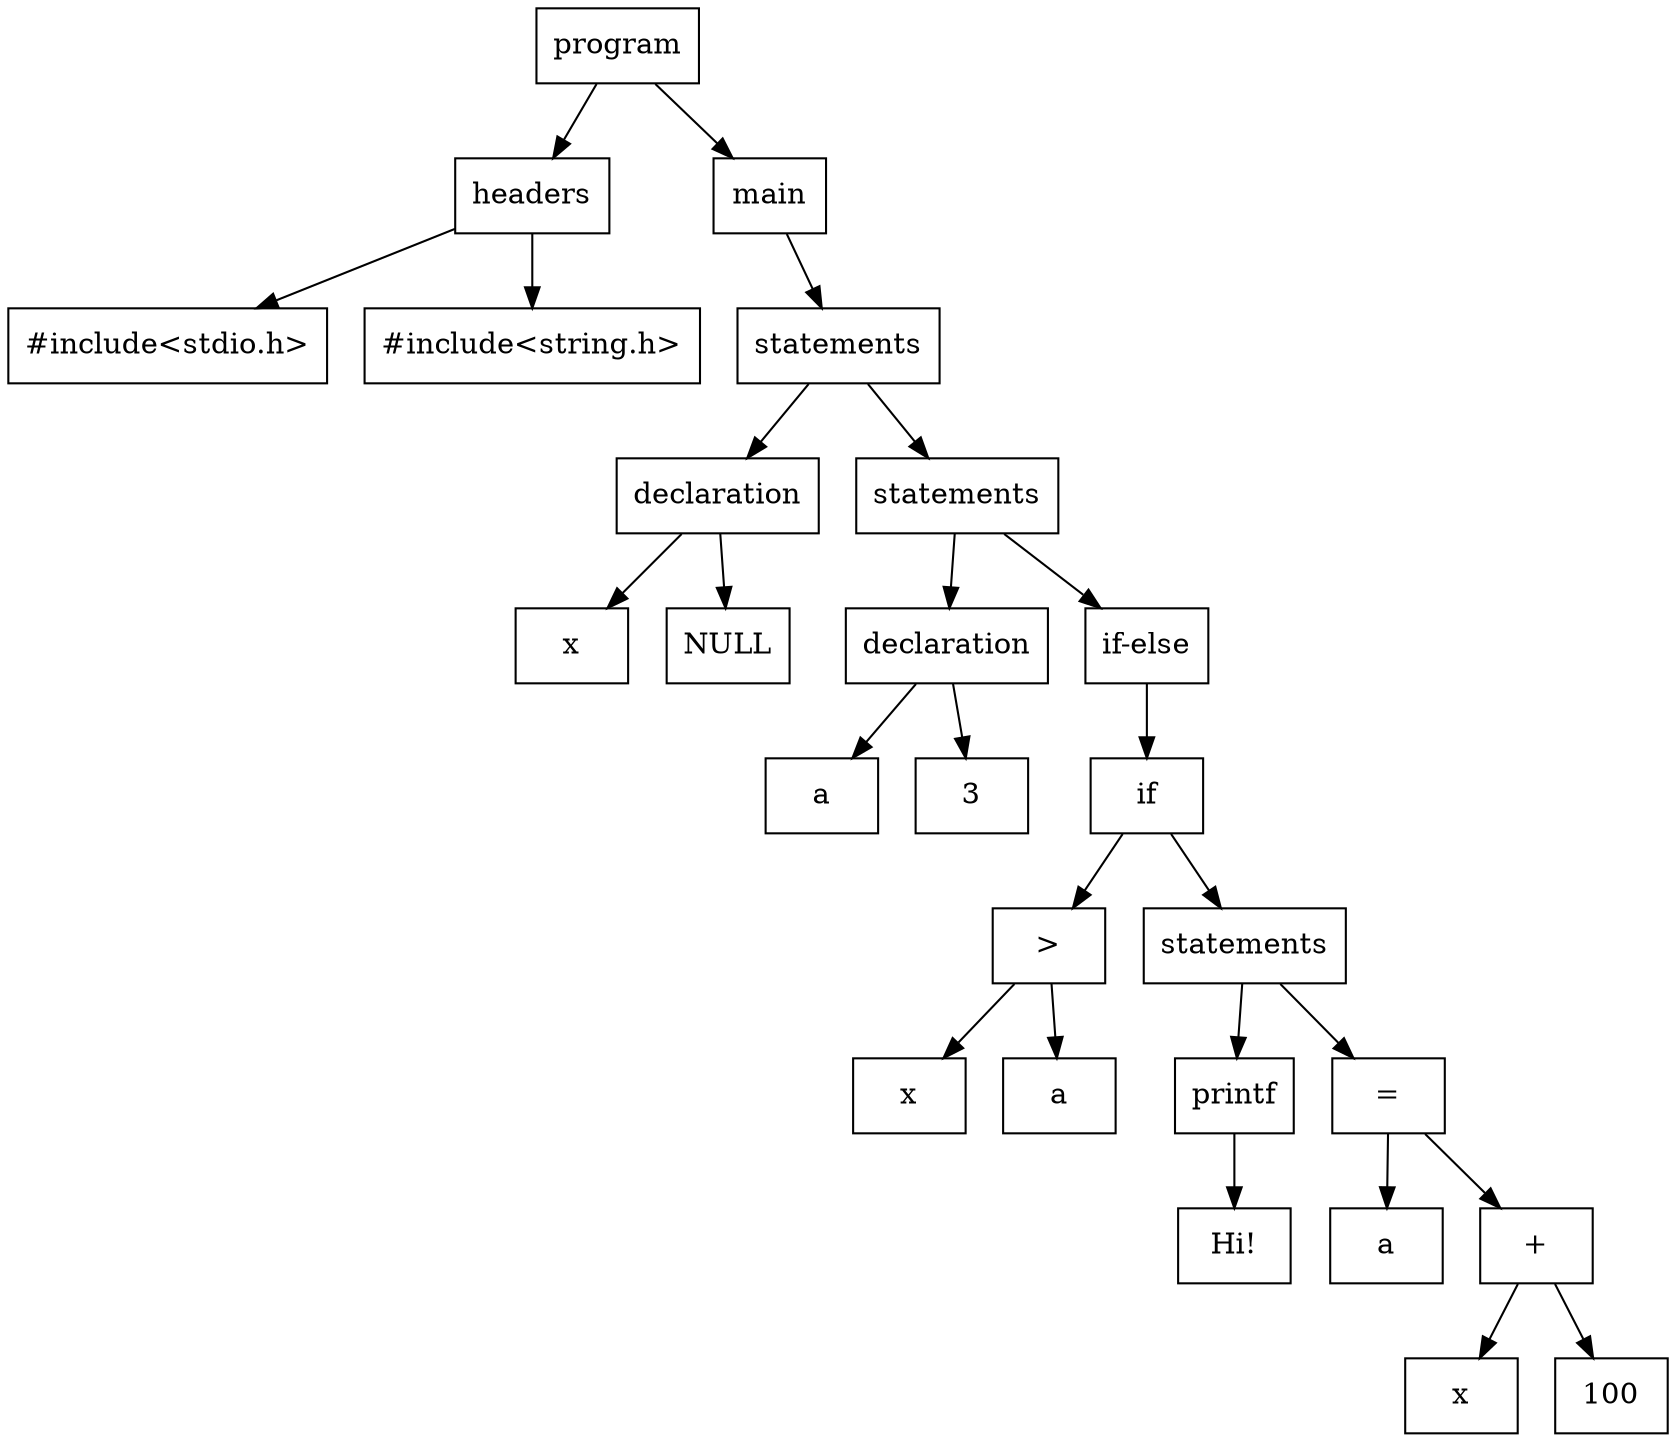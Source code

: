 digraph ParseTree {
  node [shape=box];
  "0x5cd67fcabeb0" [label="program"];
  "0x5cd67fcabeb0" -> "0x5cd67fcab650";
  "0x5cd67fcab650" [label="headers"];
  "0x5cd67fcab650" -> "0x5cd67fcab570";
  "0x5cd67fcab570" [label="#include<stdio.h>"];
  "0x5cd67fcab650" -> "0x5cd67fcab610";
  "0x5cd67fcab610" [label="#include<string.h>"];
  "0x5cd67fcabeb0" -> "0x5cd67fcabe70";
  "0x5cd67fcabe70" [label="main"];
  "0x5cd67fcabe70" -> "0x5cd67fcabe30";
  "0x5cd67fcabe30" [label="statements"];
  "0x5cd67fcabe30" -> "0x5cd67fcab7d0";
  "0x5cd67fcab7d0" [label="declaration"];
  "0x5cd67fcab7d0" -> "0x5cd67fcab790";
  "0x5cd67fcab790" [label="x"];
  "0x5cd67fcab7d0" -> "0x5cd67fcab750";
  "0x5cd67fcab750" [label="NULL"];
  "0x5cd67fcabe30" -> "0x5cd67fcabdf0";
  "0x5cd67fcabdf0" [label="statements"];
  "0x5cd67fcabdf0" -> "0x5cd67fcab950";
  "0x5cd67fcab950" [label="declaration"];
  "0x5cd67fcab950" -> "0x5cd67fcab910";
  "0x5cd67fcab910" [label="a"];
  "0x5cd67fcab950" -> "0x5cd67fcab8d0";
  "0x5cd67fcab8d0" [label="3"];
  "0x5cd67fcabdf0" -> "0x5cd67fcabdb0";
  "0x5cd67fcabdb0" [label="if-else"];
  "0x5cd67fcabdb0" -> "0x5cd67fcabd70";
  "0x5cd67fcabd70" [label="if"];
  "0x5cd67fcabd70" -> "0x5cd67fcaba70";
  "0x5cd67fcaba70" [label=">"];
  "0x5cd67fcaba70" -> "0x5cd67fcab9f0";
  "0x5cd67fcab9f0" [label="x"];
  "0x5cd67fcaba70" -> "0x5cd67fcaba30";
  "0x5cd67fcaba30" [label="a"];
  "0x5cd67fcabd70" -> "0x5cd67fcabd30";
  "0x5cd67fcabd30" [label="statements"];
  "0x5cd67fcabd30" -> "0x5cd67fcabb50";
  "0x5cd67fcabb50" [label="printf"];
  "0x5cd67fcabb50" -> "0x5cd67fcabb10";
  "0x5cd67fcabb10" [label="Hi!"];
  "0x5cd67fcabd30" -> "0x5cd67fcabcf0";
  "0x5cd67fcabcf0" [label="="];
  "0x5cd67fcabcf0" -> "0x5cd67fcabcb0";
  "0x5cd67fcabcb0" [label="a"];
  "0x5cd67fcabcf0" -> "0x5cd67fcabc70";
  "0x5cd67fcabc70" [label="+"];
  "0x5cd67fcabc70" -> "0x5cd67fcabb90";
  "0x5cd67fcabb90" [label="x"];
  "0x5cd67fcabc70" -> "0x5cd67fcabc30";
  "0x5cd67fcabc30" [label="100"];
}
